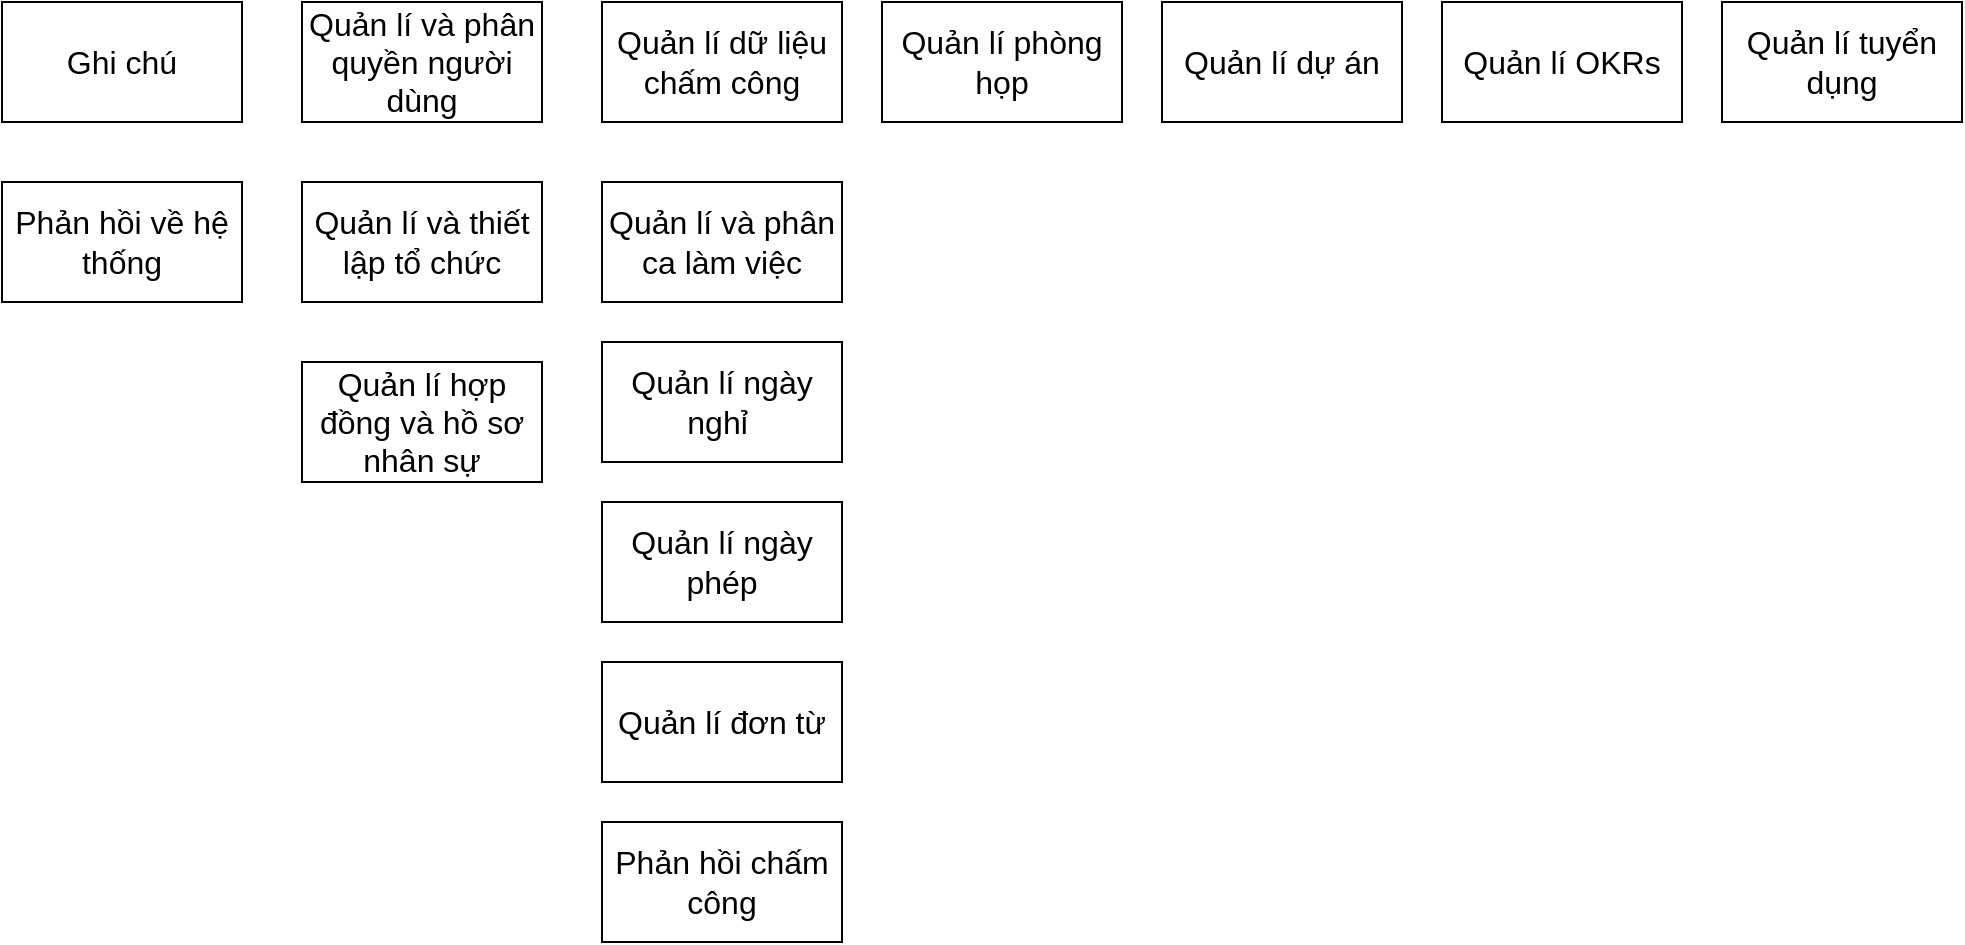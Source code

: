 <mxfile version="14.5.10" type="github">
  <diagram id="0QqW3eI3-q22ndHA75Ra" name="Page-1">
    <mxGraphModel dx="1422" dy="794" grid="1" gridSize="10" guides="1" tooltips="1" connect="1" arrows="1" fold="1" page="1" pageScale="1" pageWidth="850" pageHeight="1100" math="0" shadow="0">
      <root>
        <mxCell id="0" />
        <mxCell id="1" parent="0" />
        <mxCell id="7SDogSQBOghKLuZ4H_nX-16" value="Ghi chú" style="rounded=0;whiteSpace=wrap;html=1;fontSize=16;" vertex="1" parent="1">
          <mxGeometry x="90" y="90" width="120" height="60" as="geometry" />
        </mxCell>
        <mxCell id="7SDogSQBOghKLuZ4H_nX-17" value="Quản lí và thiết lập tổ chức" style="rounded=0;whiteSpace=wrap;html=1;fontSize=16;" vertex="1" parent="1">
          <mxGeometry x="240" y="180" width="120" height="60" as="geometry" />
        </mxCell>
        <mxCell id="7SDogSQBOghKLuZ4H_nX-18" value="Quản lí hợp đồng và hồ sơ nhân sự" style="rounded=0;whiteSpace=wrap;html=1;fontSize=16;" vertex="1" parent="1">
          <mxGeometry x="240" y="270" width="120" height="60" as="geometry" />
        </mxCell>
        <mxCell id="7SDogSQBOghKLuZ4H_nX-19" value="Quản lí và phân ca làm việc" style="rounded=0;whiteSpace=wrap;html=1;fontSize=16;" vertex="1" parent="1">
          <mxGeometry x="390" y="180" width="120" height="60" as="geometry" />
        </mxCell>
        <mxCell id="7SDogSQBOghKLuZ4H_nX-20" value="Quản lí dữ liệu chấm công" style="rounded=0;whiteSpace=wrap;html=1;fontSize=16;" vertex="1" parent="1">
          <mxGeometry x="390" y="90" width="120" height="60" as="geometry" />
        </mxCell>
        <mxCell id="7SDogSQBOghKLuZ4H_nX-21" value="Quản lí ngày nghỉ&amp;nbsp;" style="rounded=0;whiteSpace=wrap;html=1;fontSize=16;" vertex="1" parent="1">
          <mxGeometry x="390" y="260" width="120" height="60" as="geometry" />
        </mxCell>
        <mxCell id="7SDogSQBOghKLuZ4H_nX-22" value="Quản lí ngày phép" style="rounded=0;whiteSpace=wrap;html=1;fontSize=16;" vertex="1" parent="1">
          <mxGeometry x="390" y="340" width="120" height="60" as="geometry" />
        </mxCell>
        <mxCell id="7SDogSQBOghKLuZ4H_nX-23" value="Quản lí đơn từ" style="rounded=0;whiteSpace=wrap;html=1;fontSize=16;" vertex="1" parent="1">
          <mxGeometry x="390" y="420" width="120" height="60" as="geometry" />
        </mxCell>
        <mxCell id="7SDogSQBOghKLuZ4H_nX-24" value="Quản lí phòng họp" style="rounded=0;whiteSpace=wrap;html=1;fontSize=16;" vertex="1" parent="1">
          <mxGeometry x="530" y="90" width="120" height="60" as="geometry" />
        </mxCell>
        <mxCell id="7SDogSQBOghKLuZ4H_nX-25" value="Quản lí dự án" style="rounded=0;whiteSpace=wrap;html=1;fontSize=16;" vertex="1" parent="1">
          <mxGeometry x="670" y="90" width="120" height="60" as="geometry" />
        </mxCell>
        <mxCell id="7SDogSQBOghKLuZ4H_nX-26" value="Quản lí OKRs" style="rounded=0;whiteSpace=wrap;html=1;fontSize=16;" vertex="1" parent="1">
          <mxGeometry x="810" y="90" width="120" height="60" as="geometry" />
        </mxCell>
        <mxCell id="7SDogSQBOghKLuZ4H_nX-28" value="Quản lí tuyển dụng" style="rounded=0;whiteSpace=wrap;html=1;fontSize=16;" vertex="1" parent="1">
          <mxGeometry x="950" y="90" width="120" height="60" as="geometry" />
        </mxCell>
        <mxCell id="7SDogSQBOghKLuZ4H_nX-29" value="Quản lí và phân quyền người dùng" style="whiteSpace=wrap;html=1;fontSize=16;" vertex="1" parent="1">
          <mxGeometry x="240" y="90" width="120" height="60" as="geometry" />
        </mxCell>
        <mxCell id="7SDogSQBOghKLuZ4H_nX-30" value="Phản hồi về hệ thống" style="whiteSpace=wrap;html=1;fontSize=16;" vertex="1" parent="1">
          <mxGeometry x="90" y="180" width="120" height="60" as="geometry" />
        </mxCell>
        <mxCell id="7SDogSQBOghKLuZ4H_nX-31" value="Phản hồi chấm công" style="whiteSpace=wrap;html=1;fontSize=16;" vertex="1" parent="1">
          <mxGeometry x="390" y="500" width="120" height="60" as="geometry" />
        </mxCell>
      </root>
    </mxGraphModel>
  </diagram>
</mxfile>
